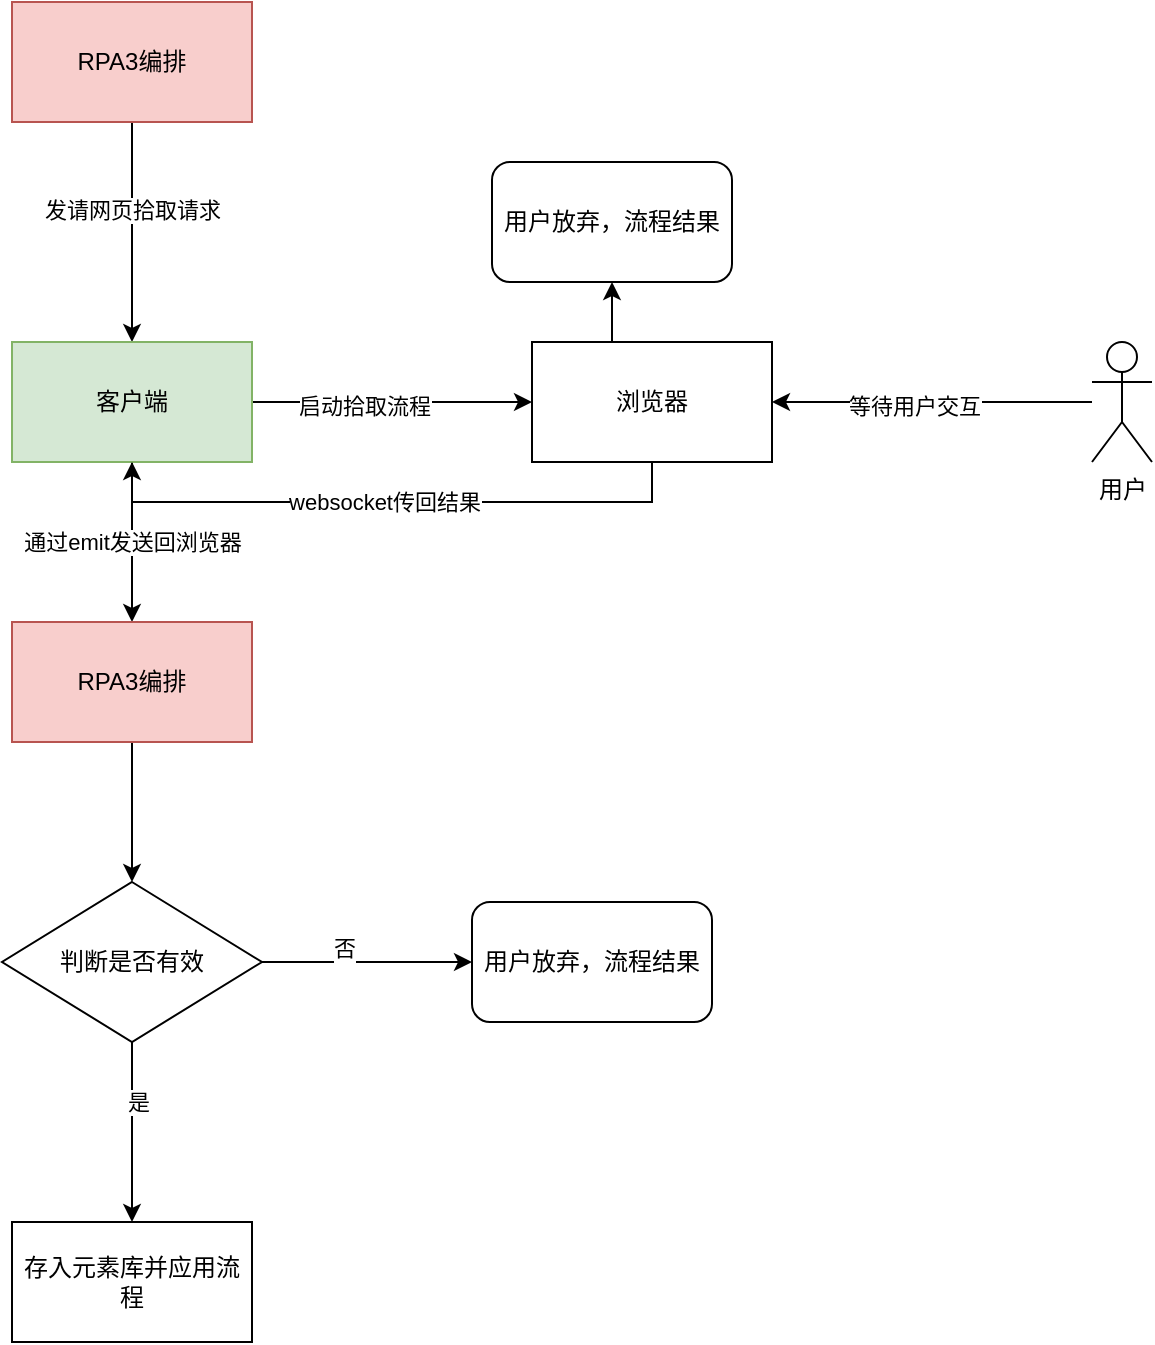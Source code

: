 <mxfile version="28.2.7">
  <diagram name="Page-1" id="13e1069c-82ec-6db2-03f1-153e76fe0fe0">
    <mxGraphModel dx="2066" dy="1111" grid="1" gridSize="10" guides="1" tooltips="1" connect="1" arrows="1" fold="1" page="1" pageScale="1" pageWidth="1100" pageHeight="850" background="none" math="0" shadow="0">
      <root>
        <mxCell id="0" />
        <mxCell id="1" parent="0" />
        <mxCell id="em0sQ1Ae_K5pATwGFNZl-34" style="edgeStyle=orthogonalEdgeStyle;rounded=0;orthogonalLoop=1;jettySize=auto;html=1;entryX=0.5;entryY=0;entryDx=0;entryDy=0;" edge="1" parent="1" source="em0sQ1Ae_K5pATwGFNZl-1" target="em0sQ1Ae_K5pATwGFNZl-3">
          <mxGeometry relative="1" as="geometry" />
        </mxCell>
        <mxCell id="em0sQ1Ae_K5pATwGFNZl-35" value="发请网页拾取请求" style="edgeLabel;html=1;align=center;verticalAlign=middle;resizable=0;points=[];" vertex="1" connectable="0" parent="em0sQ1Ae_K5pATwGFNZl-34">
          <mxGeometry x="-0.2" relative="1" as="geometry">
            <mxPoint as="offset" />
          </mxGeometry>
        </mxCell>
        <mxCell id="em0sQ1Ae_K5pATwGFNZl-1" value="RPA3编排" style="rounded=0;whiteSpace=wrap;html=1;fillColor=#f8cecc;strokeColor=#b85450;" vertex="1" parent="1">
          <mxGeometry x="440" y="90" width="120" height="60" as="geometry" />
        </mxCell>
        <mxCell id="em0sQ1Ae_K5pATwGFNZl-8" style="edgeStyle=orthogonalEdgeStyle;rounded=0;orthogonalLoop=1;jettySize=auto;html=1;" edge="1" parent="1" source="em0sQ1Ae_K5pATwGFNZl-3" target="em0sQ1Ae_K5pATwGFNZl-7">
          <mxGeometry relative="1" as="geometry" />
        </mxCell>
        <mxCell id="em0sQ1Ae_K5pATwGFNZl-9" value="启动拾取流程" style="edgeLabel;html=1;align=center;verticalAlign=middle;resizable=0;points=[];" vertex="1" connectable="0" parent="em0sQ1Ae_K5pATwGFNZl-8">
          <mxGeometry x="-0.2" y="-2" relative="1" as="geometry">
            <mxPoint as="offset" />
          </mxGeometry>
        </mxCell>
        <mxCell id="em0sQ1Ae_K5pATwGFNZl-40" value="通过emit发送回浏览器" style="edgeStyle=orthogonalEdgeStyle;rounded=0;orthogonalLoop=1;jettySize=auto;html=1;" edge="1" parent="1" source="em0sQ1Ae_K5pATwGFNZl-3" target="em0sQ1Ae_K5pATwGFNZl-39">
          <mxGeometry relative="1" as="geometry" />
        </mxCell>
        <mxCell id="em0sQ1Ae_K5pATwGFNZl-3" value="客户端" style="rounded=0;whiteSpace=wrap;html=1;fillColor=#d5e8d4;strokeColor=#82b366;" vertex="1" parent="1">
          <mxGeometry x="440" y="260" width="120" height="60" as="geometry" />
        </mxCell>
        <mxCell id="em0sQ1Ae_K5pATwGFNZl-15" style="edgeStyle=orthogonalEdgeStyle;rounded=0;orthogonalLoop=1;jettySize=auto;html=1;exitX=0.5;exitY=1;exitDx=0;exitDy=0;entryX=0.5;entryY=1;entryDx=0;entryDy=0;" edge="1" parent="1" source="em0sQ1Ae_K5pATwGFNZl-7" target="em0sQ1Ae_K5pATwGFNZl-3">
          <mxGeometry relative="1" as="geometry" />
        </mxCell>
        <mxCell id="em0sQ1Ae_K5pATwGFNZl-20" value="websocket传回结果" style="edgeLabel;html=1;align=center;verticalAlign=middle;resizable=0;points=[];" vertex="1" connectable="0" parent="em0sQ1Ae_K5pATwGFNZl-15">
          <mxGeometry x="0.026" relative="1" as="geometry">
            <mxPoint as="offset" />
          </mxGeometry>
        </mxCell>
        <mxCell id="em0sQ1Ae_K5pATwGFNZl-17" style="edgeStyle=orthogonalEdgeStyle;rounded=0;orthogonalLoop=1;jettySize=auto;html=1;exitX=0.5;exitY=0;exitDx=0;exitDy=0;" edge="1" parent="1" source="em0sQ1Ae_K5pATwGFNZl-7">
          <mxGeometry relative="1" as="geometry">
            <mxPoint x="740" y="230" as="targetPoint" />
          </mxGeometry>
        </mxCell>
        <mxCell id="em0sQ1Ae_K5pATwGFNZl-7" value="浏览器" style="rounded=0;whiteSpace=wrap;html=1;" vertex="1" parent="1">
          <mxGeometry x="700" y="260" width="120" height="60" as="geometry" />
        </mxCell>
        <mxCell id="em0sQ1Ae_K5pATwGFNZl-11" style="edgeStyle=orthogonalEdgeStyle;rounded=0;orthogonalLoop=1;jettySize=auto;html=1;" edge="1" parent="1" source="em0sQ1Ae_K5pATwGFNZl-10" target="em0sQ1Ae_K5pATwGFNZl-7">
          <mxGeometry relative="1" as="geometry" />
        </mxCell>
        <mxCell id="em0sQ1Ae_K5pATwGFNZl-13" value="等待用户交互" style="edgeLabel;html=1;align=center;verticalAlign=middle;resizable=0;points=[];" vertex="1" connectable="0" parent="em0sQ1Ae_K5pATwGFNZl-11">
          <mxGeometry x="0.111" y="2" relative="1" as="geometry">
            <mxPoint as="offset" />
          </mxGeometry>
        </mxCell>
        <mxCell id="em0sQ1Ae_K5pATwGFNZl-10" value="用户" style="shape=umlActor;verticalLabelPosition=bottom;verticalAlign=top;html=1;outlineConnect=0;" vertex="1" parent="1">
          <mxGeometry x="980" y="260" width="30" height="60" as="geometry" />
        </mxCell>
        <mxCell id="em0sQ1Ae_K5pATwGFNZl-19" value="用户放弃，流程结果" style="rounded=1;whiteSpace=wrap;html=1;" vertex="1" parent="1">
          <mxGeometry x="680" y="170" width="120" height="60" as="geometry" />
        </mxCell>
        <mxCell id="em0sQ1Ae_K5pATwGFNZl-42" value="" style="edgeStyle=orthogonalEdgeStyle;rounded=0;orthogonalLoop=1;jettySize=auto;html=1;" edge="1" parent="1" source="em0sQ1Ae_K5pATwGFNZl-39" target="em0sQ1Ae_K5pATwGFNZl-41">
          <mxGeometry relative="1" as="geometry" />
        </mxCell>
        <mxCell id="em0sQ1Ae_K5pATwGFNZl-39" value="RPA3编排" style="whiteSpace=wrap;html=1;rounded=0;fillColor=#f8cecc;strokeColor=#b85450;" vertex="1" parent="1">
          <mxGeometry x="440" y="400" width="120" height="60" as="geometry" />
        </mxCell>
        <mxCell id="em0sQ1Ae_K5pATwGFNZl-44" style="edgeStyle=orthogonalEdgeStyle;rounded=0;orthogonalLoop=1;jettySize=auto;html=1;exitX=1;exitY=0.5;exitDx=0;exitDy=0;entryX=0;entryY=0.5;entryDx=0;entryDy=0;" edge="1" parent="1" source="em0sQ1Ae_K5pATwGFNZl-41" target="em0sQ1Ae_K5pATwGFNZl-43">
          <mxGeometry relative="1" as="geometry" />
        </mxCell>
        <mxCell id="em0sQ1Ae_K5pATwGFNZl-45" value="否&lt;div&gt;&lt;br&gt;&lt;/div&gt;" style="edgeLabel;html=1;align=center;verticalAlign=middle;resizable=0;points=[];" vertex="1" connectable="0" parent="em0sQ1Ae_K5pATwGFNZl-44">
          <mxGeometry x="-0.219" relative="1" as="geometry">
            <mxPoint as="offset" />
          </mxGeometry>
        </mxCell>
        <mxCell id="em0sQ1Ae_K5pATwGFNZl-47" value="" style="edgeStyle=orthogonalEdgeStyle;rounded=0;orthogonalLoop=1;jettySize=auto;html=1;" edge="1" parent="1" source="em0sQ1Ae_K5pATwGFNZl-41" target="em0sQ1Ae_K5pATwGFNZl-46">
          <mxGeometry relative="1" as="geometry" />
        </mxCell>
        <mxCell id="em0sQ1Ae_K5pATwGFNZl-48" value="是" style="edgeLabel;html=1;align=center;verticalAlign=middle;resizable=0;points=[];" vertex="1" connectable="0" parent="em0sQ1Ae_K5pATwGFNZl-47">
          <mxGeometry x="-0.333" y="3" relative="1" as="geometry">
            <mxPoint as="offset" />
          </mxGeometry>
        </mxCell>
        <mxCell id="em0sQ1Ae_K5pATwGFNZl-41" value="判断是否有效" style="rhombus;whiteSpace=wrap;html=1;rounded=0;" vertex="1" parent="1">
          <mxGeometry x="435" y="530" width="130" height="80" as="geometry" />
        </mxCell>
        <mxCell id="em0sQ1Ae_K5pATwGFNZl-43" value="用户放弃，流程结果" style="rounded=1;whiteSpace=wrap;html=1;" vertex="1" parent="1">
          <mxGeometry x="670" y="540" width="120" height="60" as="geometry" />
        </mxCell>
        <mxCell id="em0sQ1Ae_K5pATwGFNZl-46" value="存入元素库并应用流程" style="whiteSpace=wrap;html=1;rounded=0;" vertex="1" parent="1">
          <mxGeometry x="440" y="700" width="120" height="60" as="geometry" />
        </mxCell>
      </root>
    </mxGraphModel>
  </diagram>
</mxfile>
